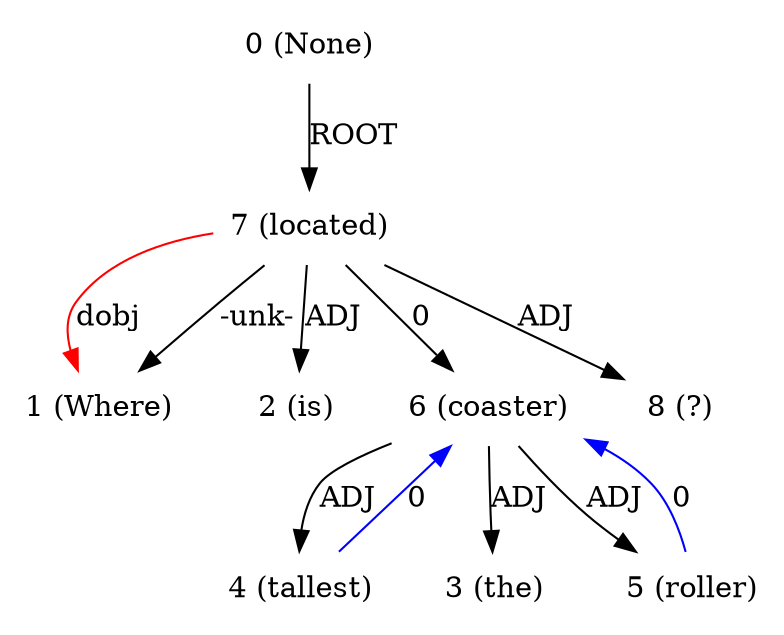 digraph G{
edge [dir=forward]
node [shape=plaintext]

0 [label="0 (None)"]
0 -> 7 [label="ROOT"]
1 [label="1 (Where)"]
7 -> 1 [label="dobj", color="red"]
2 [label="2 (is)"]
3 [label="3 (the)"]
4 [label="4 (tallest)"]
4 -> 6 [label="0", color="blue"]
5 [label="5 (roller)"]
5 -> 6 [label="0", color="blue"]
6 [label="6 (coaster)"]
6 -> 3 [label="ADJ"]
6 -> 4 [label="ADJ"]
6 -> 5 [label="ADJ"]
7 [label="7 (located)"]
7 -> 1 [label="-unk-"]
7 -> 2 [label="ADJ"]
7 -> 8 [label="ADJ"]
7 -> 6 [label="0"]
8 [label="8 (?)"]
}
